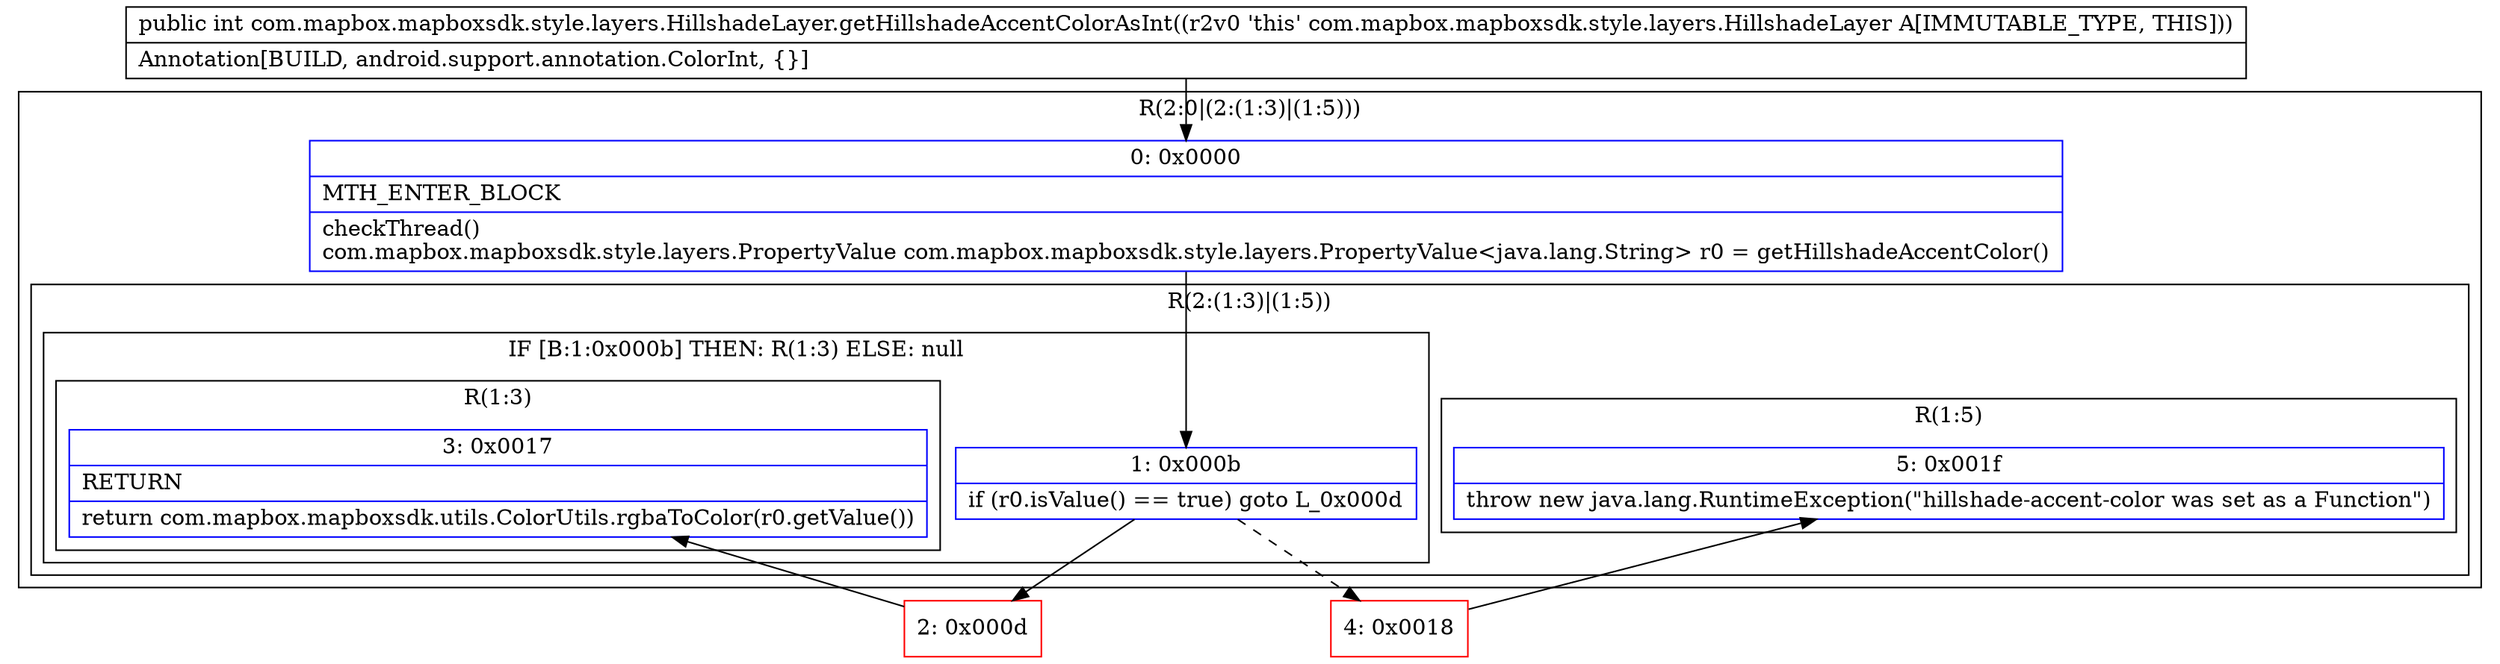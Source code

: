 digraph "CFG forcom.mapbox.mapboxsdk.style.layers.HillshadeLayer.getHillshadeAccentColorAsInt()I" {
subgraph cluster_Region_43895164 {
label = "R(2:0|(2:(1:3)|(1:5)))";
node [shape=record,color=blue];
Node_0 [shape=record,label="{0\:\ 0x0000|MTH_ENTER_BLOCK\l|checkThread()\lcom.mapbox.mapboxsdk.style.layers.PropertyValue com.mapbox.mapboxsdk.style.layers.PropertyValue\<java.lang.String\> r0 = getHillshadeAccentColor()\l}"];
subgraph cluster_Region_1215354678 {
label = "R(2:(1:3)|(1:5))";
node [shape=record,color=blue];
subgraph cluster_IfRegion_84137799 {
label = "IF [B:1:0x000b] THEN: R(1:3) ELSE: null";
node [shape=record,color=blue];
Node_1 [shape=record,label="{1\:\ 0x000b|if (r0.isValue() == true) goto L_0x000d\l}"];
subgraph cluster_Region_2056909284 {
label = "R(1:3)";
node [shape=record,color=blue];
Node_3 [shape=record,label="{3\:\ 0x0017|RETURN\l|return com.mapbox.mapboxsdk.utils.ColorUtils.rgbaToColor(r0.getValue())\l}"];
}
}
subgraph cluster_Region_2125464250 {
label = "R(1:5)";
node [shape=record,color=blue];
Node_5 [shape=record,label="{5\:\ 0x001f|throw new java.lang.RuntimeException(\"hillshade\-accent\-color was set as a Function\")\l}"];
}
}
}
Node_2 [shape=record,color=red,label="{2\:\ 0x000d}"];
Node_4 [shape=record,color=red,label="{4\:\ 0x0018}"];
MethodNode[shape=record,label="{public int com.mapbox.mapboxsdk.style.layers.HillshadeLayer.getHillshadeAccentColorAsInt((r2v0 'this' com.mapbox.mapboxsdk.style.layers.HillshadeLayer A[IMMUTABLE_TYPE, THIS]))  | Annotation[BUILD, android.support.annotation.ColorInt, \{\}]\l}"];
MethodNode -> Node_0;
Node_0 -> Node_1;
Node_1 -> Node_2;
Node_1 -> Node_4[style=dashed];
Node_2 -> Node_3;
Node_4 -> Node_5;
}

